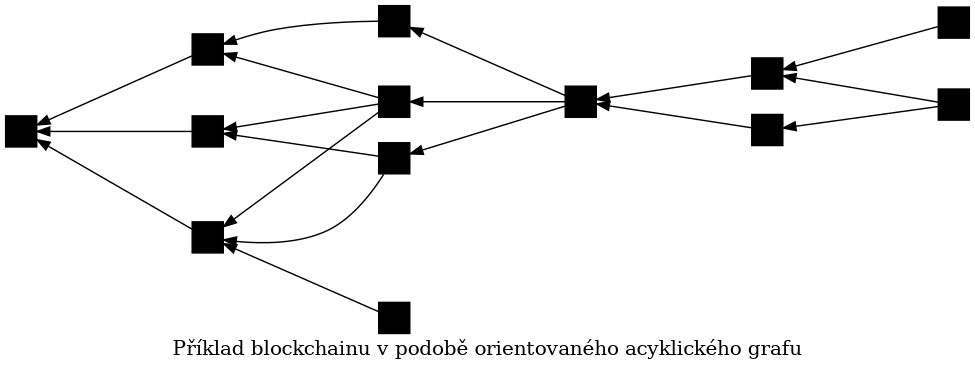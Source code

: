 digraph G {
    rankdir=LR;
    size="6.5,25";

    node [shape = "box", label = "", style = "filled", fillcolor = "black", width = 0.3, height = 0.3];
    edge [ranksep = "3", minlen = "3", dir="back", arrowsize = "0.9", arrowhead = "vee" ];

    // First generation
    A -> {B,C,D};

    // Second generation
    B -> {E, F};
    C -> {E, G};
    D -> {E, F, H};

    // Third generation
    E -> I;
    F -> I;
    G -> I;
    // H has no children

    // Fourth generation
    I -> {J, K};

    // Fifth generation
    J -> {L, M};
    K -> M;

    label = "Příklad blockchainu v podobě orientovaného acyklického grafu";
}

